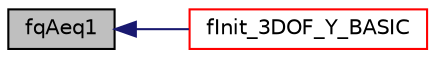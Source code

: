digraph "fqAeq1"
{
  edge [fontname="Helvetica",fontsize="10",labelfontname="Helvetica",labelfontsize="10"];
  node [fontname="Helvetica",fontsize="10",shape=record];
  rankdir="LR";
  Node117 [label="fqAeq1",height=0.2,width=0.4,color="black", fillcolor="grey75", style="filled", fontcolor="black"];
  Node117 -> Node118 [dir="back",color="midnightblue",fontsize="10",style="solid",fontname="Helvetica"];
  Node118 [label="fInit_3DOF_Y_BASIC",height=0.2,width=0.4,color="red", fillcolor="white", style="filled",URL="$fusion_8h.html#a0d585ddb24fa91e8d18228bee7a9539c"];
}
